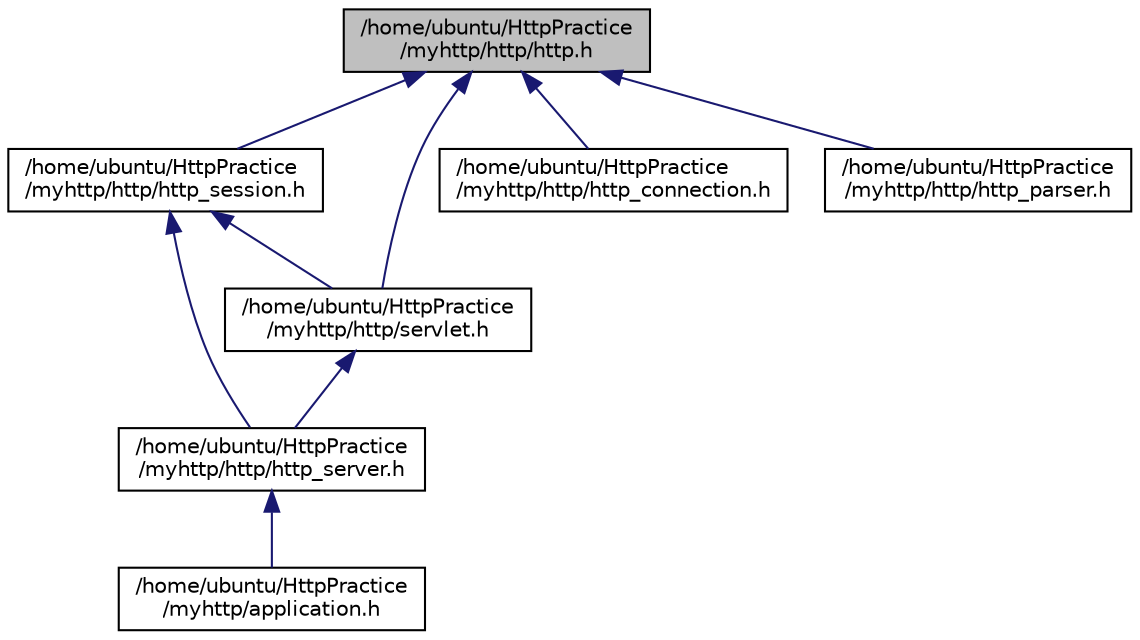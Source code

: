 digraph "/home/ubuntu/HttpPractice/myhttp/http/http.h"
{
 // LATEX_PDF_SIZE
  edge [fontname="Helvetica",fontsize="10",labelfontname="Helvetica",labelfontsize="10"];
  node [fontname="Helvetica",fontsize="10",shape=record];
  Node1 [label="/home/ubuntu/HttpPractice\l/myhttp/http/http.h",height=0.2,width=0.4,color="black", fillcolor="grey75", style="filled", fontcolor="black",tooltip="HTTP定义结构体封装"];
  Node1 -> Node2 [dir="back",color="midnightblue",fontsize="10",style="solid",fontname="Helvetica"];
  Node2 [label="/home/ubuntu/HttpPractice\l/myhttp/http/http_session.h",height=0.2,width=0.4,color="black", fillcolor="white", style="filled",URL="$http__session_8h.html",tooltip="HTTPSession封装"];
  Node2 -> Node3 [dir="back",color="midnightblue",fontsize="10",style="solid",fontname="Helvetica"];
  Node3 [label="/home/ubuntu/HttpPractice\l/myhttp/http/http_server.h",height=0.2,width=0.4,color="black", fillcolor="white", style="filled",URL="$http__server_8h.html",tooltip="HTTP服务器封装"];
  Node3 -> Node4 [dir="back",color="midnightblue",fontsize="10",style="solid",fontname="Helvetica"];
  Node4 [label="/home/ubuntu/HttpPractice\l/myhttp/application.h",height=0.2,width=0.4,color="black", fillcolor="white", style="filled",URL="$application_8h.html",tooltip="应用启动操作"];
  Node2 -> Node5 [dir="back",color="midnightblue",fontsize="10",style="solid",fontname="Helvetica"];
  Node5 [label="/home/ubuntu/HttpPractice\l/myhttp/http/servlet.h",height=0.2,width=0.4,color="black", fillcolor="white", style="filled",URL="$servlet_8h.html",tooltip="Servlet封装"];
  Node5 -> Node3 [dir="back",color="midnightblue",fontsize="10",style="solid",fontname="Helvetica"];
  Node1 -> Node5 [dir="back",color="midnightblue",fontsize="10",style="solid",fontname="Helvetica"];
  Node1 -> Node6 [dir="back",color="midnightblue",fontsize="10",style="solid",fontname="Helvetica"];
  Node6 [label="/home/ubuntu/HttpPractice\l/myhttp/http/http_connection.h",height=0.2,width=0.4,color="black", fillcolor="white", style="filled",URL="$http__connection_8h.html",tooltip="HTTP客户端类"];
  Node1 -> Node7 [dir="back",color="midnightblue",fontsize="10",style="solid",fontname="Helvetica"];
  Node7 [label="/home/ubuntu/HttpPractice\l/myhttp/http/http_parser.h",height=0.2,width=0.4,color="black", fillcolor="white", style="filled",URL="$http__parser_8h.html",tooltip="HTTP协议解析封装"];
}

